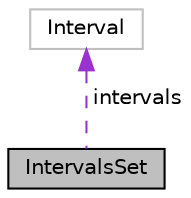 digraph "IntervalsSet"
{
 // LATEX_PDF_SIZE
  edge [fontname="Helvetica",fontsize="10",labelfontname="Helvetica",labelfontsize="10"];
  node [fontname="Helvetica",fontsize="10",shape=record];
  Node1 [label="IntervalsSet",height=0.2,width=0.4,color="black", fillcolor="grey75", style="filled", fontcolor="black",tooltip=" "];
  Node2 -> Node1 [dir="back",color="darkorchid3",fontsize="10",style="dashed",label=" intervals" ];
  Node2 [label="Interval",height=0.2,width=0.4,color="grey75", fillcolor="white", style="filled",URL="$structInterval.html",tooltip=" "];
}
